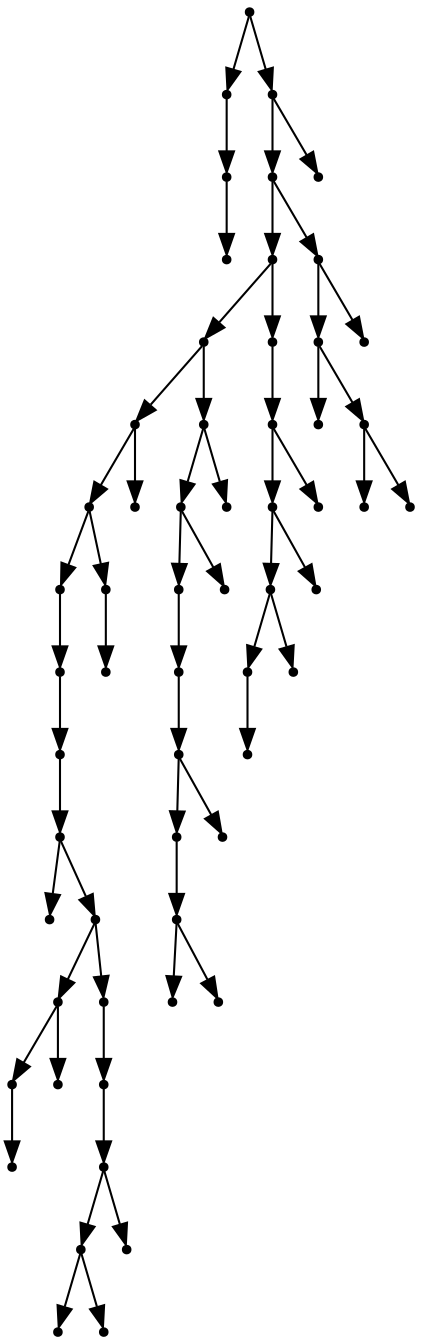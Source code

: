digraph {
  58 [shape=point];
  2 [shape=point];
  1 [shape=point];
  0 [shape=point];
  57 [shape=point];
  55 [shape=point];
  47 [shape=point];
  37 [shape=point];
  24 [shape=point];
  22 [shape=point];
  19 [shape=point];
  18 [shape=point];
  17 [shape=point];
  16 [shape=point];
  3 [shape=point];
  15 [shape=point];
  7 [shape=point];
  5 [shape=point];
  4 [shape=point];
  6 [shape=point];
  14 [shape=point];
  13 [shape=point];
  12 [shape=point];
  10 [shape=point];
  8 [shape=point];
  9 [shape=point];
  11 [shape=point];
  21 [shape=point];
  20 [shape=point];
  23 [shape=point];
  36 [shape=point];
  34 [shape=point];
  32 [shape=point];
  31 [shape=point];
  30 [shape=point];
  28 [shape=point];
  27 [shape=point];
  25 [shape=point];
  26 [shape=point];
  29 [shape=point];
  33 [shape=point];
  35 [shape=point];
  46 [shape=point];
  45 [shape=point];
  43 [shape=point];
  41 [shape=point];
  39 [shape=point];
  38 [shape=point];
  40 [shape=point];
  42 [shape=point];
  44 [shape=point];
  54 [shape=point];
  52 [shape=point];
  48 [shape=point];
  51 [shape=point];
  49 [shape=point];
  50 [shape=point];
  53 [shape=point];
  56 [shape=point];
58 -> 2;
2 -> 1;
1 -> 0;
58 -> 57;
57 -> 55;
55 -> 47;
47 -> 37;
37 -> 24;
24 -> 22;
22 -> 19;
19 -> 18;
18 -> 17;
17 -> 16;
16 -> 3;
16 -> 15;
15 -> 7;
7 -> 5;
5 -> 4;
7 -> 6;
15 -> 14;
14 -> 13;
13 -> 12;
12 -> 10;
10 -> 8;
10 -> 9;
12 -> 11;
22 -> 21;
21 -> 20;
24 -> 23;
37 -> 36;
36 -> 34;
34 -> 32;
32 -> 31;
31 -> 30;
30 -> 28;
28 -> 27;
27 -> 25;
27 -> 26;
30 -> 29;
34 -> 33;
36 -> 35;
47 -> 46;
46 -> 45;
45 -> 43;
43 -> 41;
41 -> 39;
39 -> 38;
41 -> 40;
43 -> 42;
45 -> 44;
55 -> 54;
54 -> 52;
52 -> 48;
52 -> 51;
51 -> 49;
51 -> 50;
54 -> 53;
57 -> 56;
}
